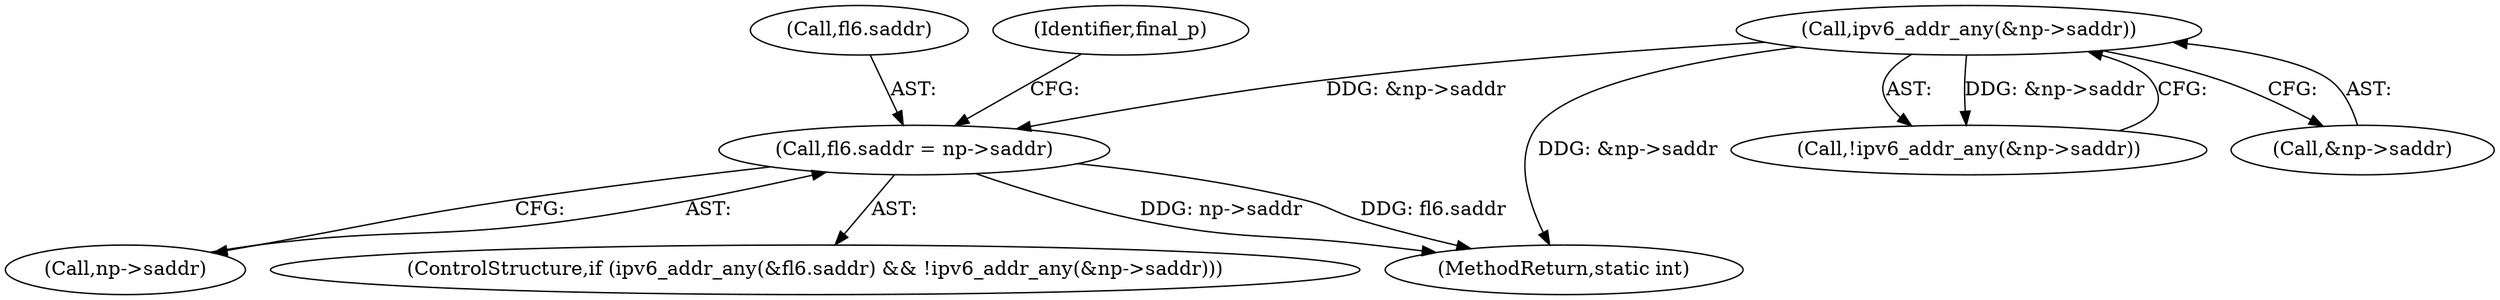 digraph "0_linux_45f6fad84cc305103b28d73482b344d7f5b76f39_19@pointer" {
"1000486" [label="(Call,fl6.saddr = np->saddr)"];
"1000481" [label="(Call,ipv6_addr_any(&np->saddr))"];
"1000480" [label="(Call,!ipv6_addr_any(&np->saddr))"];
"1000486" [label="(Call,fl6.saddr = np->saddr)"];
"1000490" [label="(Call,np->saddr)"];
"1000473" [label="(ControlStructure,if (ipv6_addr_any(&fl6.saddr) && !ipv6_addr_any(&np->saddr)))"];
"1000487" [label="(Call,fl6.saddr)"];
"1000481" [label="(Call,ipv6_addr_any(&np->saddr))"];
"1000482" [label="(Call,&np->saddr)"];
"1000494" [label="(Identifier,final_p)"];
"1000662" [label="(MethodReturn,static int)"];
"1000486" -> "1000473"  [label="AST: "];
"1000486" -> "1000490"  [label="CFG: "];
"1000487" -> "1000486"  [label="AST: "];
"1000490" -> "1000486"  [label="AST: "];
"1000494" -> "1000486"  [label="CFG: "];
"1000486" -> "1000662"  [label="DDG: np->saddr"];
"1000486" -> "1000662"  [label="DDG: fl6.saddr"];
"1000481" -> "1000486"  [label="DDG: &np->saddr"];
"1000481" -> "1000480"  [label="AST: "];
"1000481" -> "1000482"  [label="CFG: "];
"1000482" -> "1000481"  [label="AST: "];
"1000480" -> "1000481"  [label="CFG: "];
"1000481" -> "1000662"  [label="DDG: &np->saddr"];
"1000481" -> "1000480"  [label="DDG: &np->saddr"];
}
